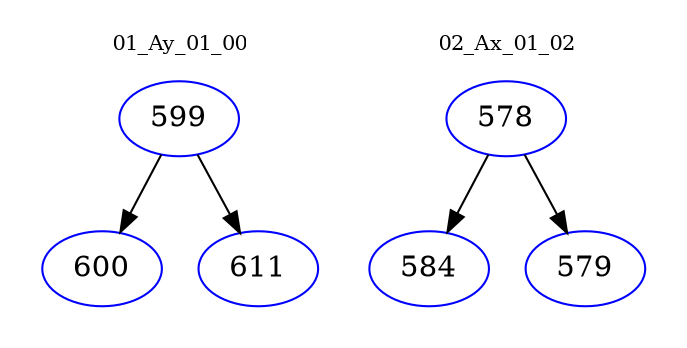 digraph{
subgraph cluster_0 {
color = white
label = "01_Ay_01_00";
fontsize=10;
T0_599 [label="599", color="blue"]
T0_599 -> T0_600 [color="black"]
T0_600 [label="600", color="blue"]
T0_599 -> T0_611 [color="black"]
T0_611 [label="611", color="blue"]
}
subgraph cluster_1 {
color = white
label = "02_Ax_01_02";
fontsize=10;
T1_578 [label="578", color="blue"]
T1_578 -> T1_584 [color="black"]
T1_584 [label="584", color="blue"]
T1_578 -> T1_579 [color="black"]
T1_579 [label="579", color="blue"]
}
}
